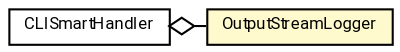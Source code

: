 #!/usr/local/bin/dot
#
# Class diagram 
# Generated by UMLGraph version R5_7_2-60-g0e99a6 (http://www.spinellis.gr/umlgraph/)
#

digraph G {
	graph [fontnames="svg"]
	edge [fontname="Roboto",fontsize=7,labelfontname="Roboto",labelfontsize=7,color="black"];
	node [fontname="Roboto",fontcolor="black",fontsize=8,shape=plaintext,margin=0,width=0,height=0];
	nodesep=0.15;
	ranksep=0.25;
	rankdir=LR;
	// de.lmu.ifi.dbs.elki.logging.CLISmartHandler
	c7851509 [label=<<table title="de.lmu.ifi.dbs.elki.logging.CLISmartHandler" border="0" cellborder="1" cellspacing="0" cellpadding="2" href="CLISmartHandler.html" target="_parent">
		<tr><td><table border="0" cellspacing="0" cellpadding="1">
		<tr><td align="center" balign="center"> <font face="Roboto">CLISmartHandler</font> </td></tr>
		</table></td></tr>
		</table>>, URL="CLISmartHandler.html"];
	// de.lmu.ifi.dbs.elki.logging.OutputStreamLogger
	c7851513 [label=<<table title="de.lmu.ifi.dbs.elki.logging.OutputStreamLogger" border="0" cellborder="1" cellspacing="0" cellpadding="2" bgcolor="lemonChiffon" href="OutputStreamLogger.html" target="_parent">
		<tr><td><table border="0" cellspacing="0" cellpadding="1">
		<tr><td align="center" balign="center"> <font face="Roboto">OutputStreamLogger</font> </td></tr>
		</table></td></tr>
		</table>>, URL="OutputStreamLogger.html"];
	// de.lmu.ifi.dbs.elki.logging.CLISmartHandler has de.lmu.ifi.dbs.elki.logging.OutputStreamLogger
	c7851509 -> c7851513 [arrowhead=none,arrowtail=ediamond,dir=back,weight=4];
}

